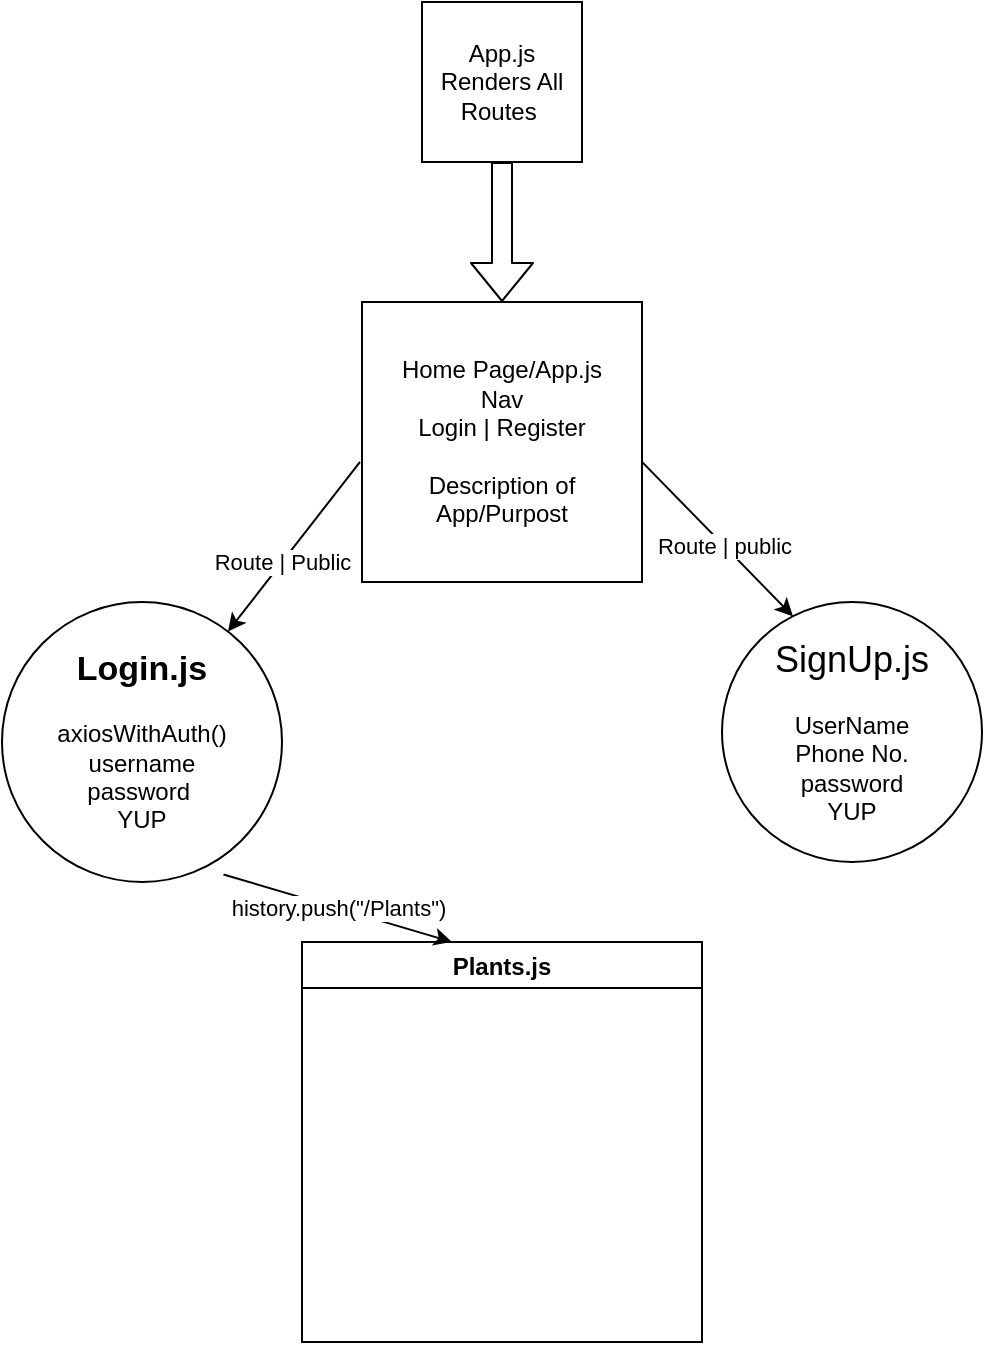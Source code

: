 <mxfile>
    <diagram id="BP-bice16HXopispx_VL" name="Page-1">
        <mxGraphModel dx="587" dy="583" grid="1" gridSize="10" guides="1" tooltips="1" connect="1" arrows="1" fold="1" page="1" pageScale="1" pageWidth="850" pageHeight="1100" math="0" shadow="0">
            <root>
                <mxCell id="0"/>
                <mxCell id="1" parent="0"/>
                <mxCell id="2" value="Home Page/App.js&lt;br&gt;Nav&lt;br&gt;Login | Register&lt;br&gt;&lt;br&gt;Description of App/Purpost" style="whiteSpace=wrap;html=1;aspect=fixed;" parent="1" vertex="1">
                    <mxGeometry x="370" y="200" width="140" height="140" as="geometry"/>
                </mxCell>
                <mxCell id="3" value="&lt;font style=&quot;font-size: 18px&quot;&gt;SignUp.js&lt;/font&gt;&lt;br&gt;&lt;br&gt;UserName&lt;br&gt;Phone No.&lt;br&gt;password&lt;br&gt;YUP" style="ellipse;whiteSpace=wrap;html=1;aspect=fixed;" parent="1" vertex="1">
                    <mxGeometry x="550" y="350" width="130" height="130" as="geometry"/>
                </mxCell>
                <mxCell id="4" value="&lt;b&gt;&lt;font style=&quot;font-size: 17px&quot;&gt;Login.js&lt;/font&gt;&lt;/b&gt;&lt;br&gt;&lt;br&gt;axiosWithAuth()&lt;br&gt;username&lt;br&gt;password&amp;nbsp;&lt;br&gt;YUP&lt;br&gt;" style="ellipse;whiteSpace=wrap;html=1;aspect=fixed;" parent="1" vertex="1">
                    <mxGeometry x="190" y="350" width="140" height="140" as="geometry"/>
                </mxCell>
                <mxCell id="6" value="Route | Public" style="endArrow=classic;html=1;exitX=-0.007;exitY=0.571;exitDx=0;exitDy=0;exitPerimeter=0;" parent="1" source="2" target="4" edge="1">
                    <mxGeometry x="0.181" width="50" height="50" relative="1" as="geometry">
                        <mxPoint x="360" y="160" as="sourcePoint"/>
                        <mxPoint x="320" y="210" as="targetPoint"/>
                        <Array as="points"/>
                        <mxPoint as="offset"/>
                    </mxGeometry>
                </mxCell>
                <mxCell id="10" value="Route | public" style="endArrow=classic;html=1;entryX=0.273;entryY=0.055;entryDx=0;entryDy=0;entryPerimeter=0;exitX=1;exitY=0.571;exitDx=0;exitDy=0;exitPerimeter=0;" parent="1" source="2" target="3" edge="1">
                    <mxGeometry x="0.092" width="50" height="50" relative="1" as="geometry">
                        <mxPoint x="520" y="150" as="sourcePoint"/>
                        <mxPoint x="330" y="220" as="targetPoint"/>
                        <Array as="points"/>
                        <mxPoint as="offset"/>
                    </mxGeometry>
                </mxCell>
                <mxCell id="13" value="Plants.js" style="swimlane;" parent="1" vertex="1">
                    <mxGeometry x="340" y="520" width="200" height="200" as="geometry"/>
                </mxCell>
                <mxCell id="15" value="history.push(&quot;/Plants&quot;)" style="endArrow=classic;html=1;entryX=0.375;entryY=0;entryDx=0;entryDy=0;entryPerimeter=0;exitX=0.791;exitY=0.973;exitDx=0;exitDy=0;exitPerimeter=0;" parent="1" source="4" target="13" edge="1">
                    <mxGeometry width="50" height="50" relative="1" as="geometry">
                        <mxPoint x="280" y="350" as="sourcePoint"/>
                        <mxPoint x="330" y="300" as="targetPoint"/>
                    </mxGeometry>
                </mxCell>
                <mxCell id="16" value="App.js&lt;br&gt;Renders All Routes&amp;nbsp;" style="whiteSpace=wrap;html=1;aspect=fixed;" vertex="1" parent="1">
                    <mxGeometry x="400" y="50" width="80" height="80" as="geometry"/>
                </mxCell>
                <mxCell id="17" value="" style="shape=flexArrow;endArrow=classic;html=1;entryX=0.5;entryY=0;entryDx=0;entryDy=0;exitX=0.5;exitY=1;exitDx=0;exitDy=0;" edge="1" parent="1" source="16" target="2">
                    <mxGeometry width="50" height="50" relative="1" as="geometry">
                        <mxPoint x="390" y="190" as="sourcePoint"/>
                        <mxPoint x="440" y="140" as="targetPoint"/>
                    </mxGeometry>
                </mxCell>
            </root>
        </mxGraphModel>
    </diagram>
</mxfile>